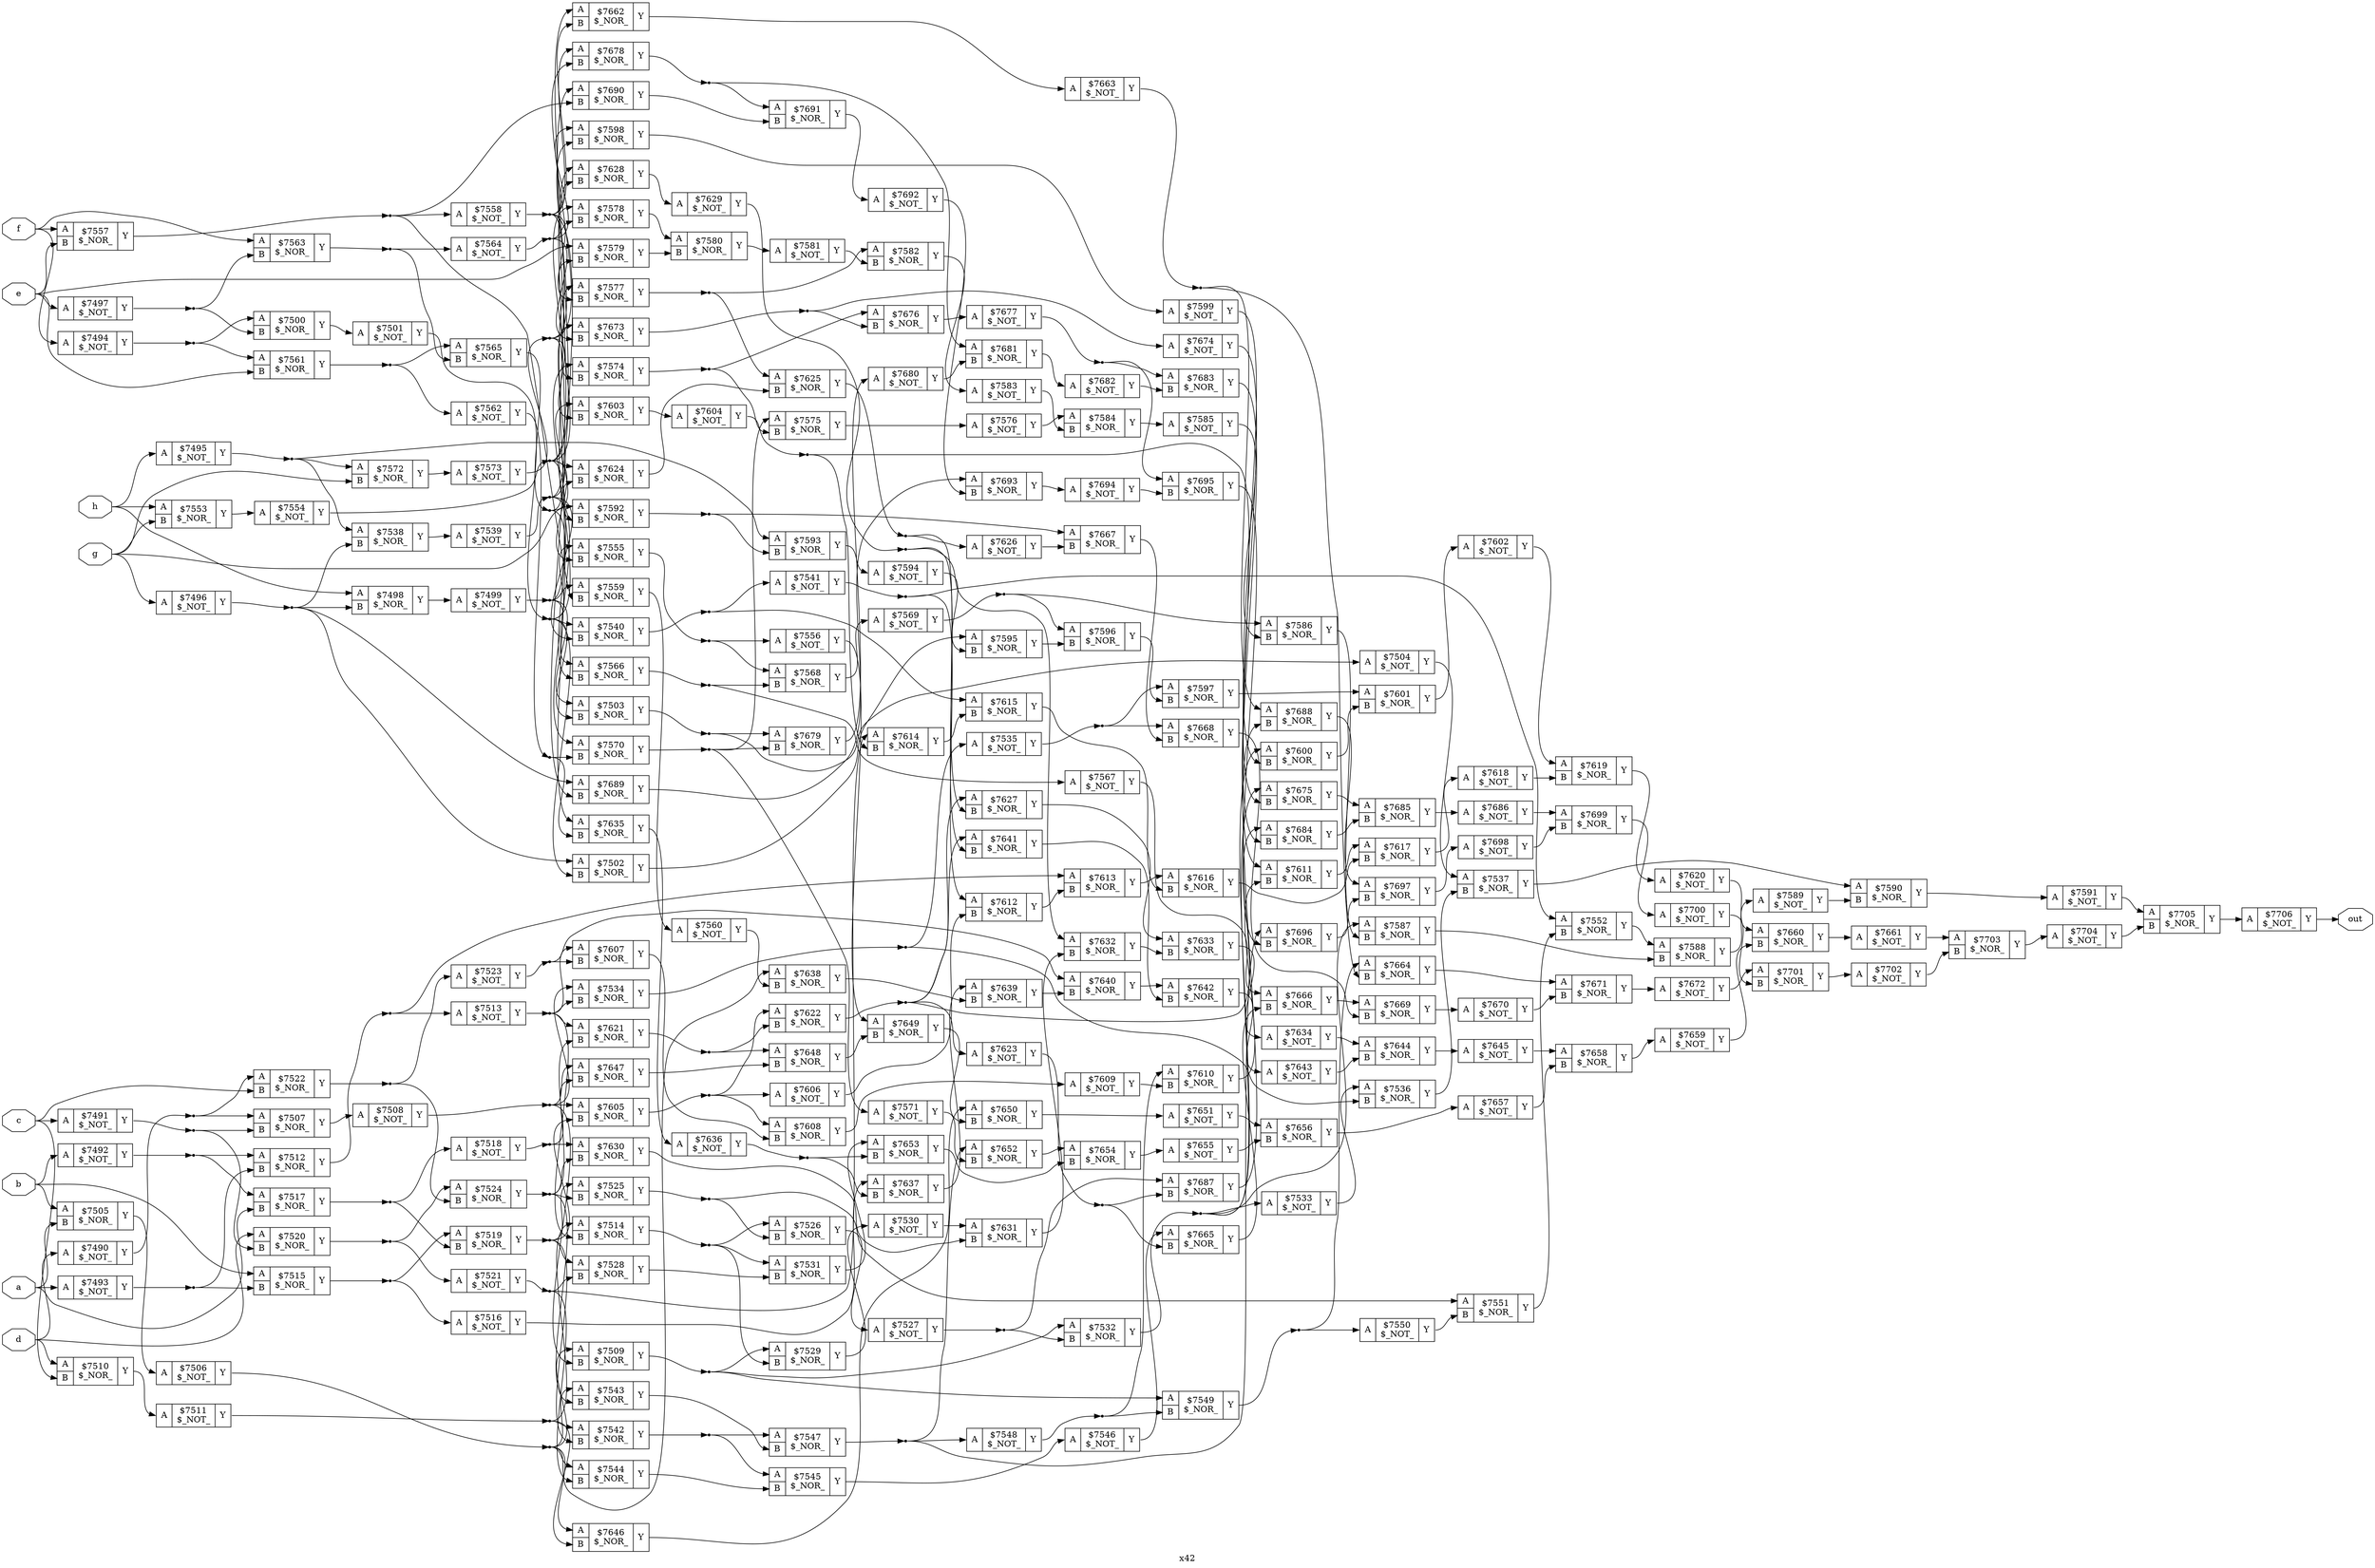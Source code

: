 digraph "x42" {
label="x42";
rankdir="LR";
remincross=true;
n217 [ shape=octagon, label="a", color="black", fontcolor="black" ];
n218 [ shape=octagon, label="b", color="black", fontcolor="black" ];
n219 [ shape=octagon, label="c", color="black", fontcolor="black" ];
n220 [ shape=octagon, label="d", color="black", fontcolor="black" ];
n221 [ shape=octagon, label="e", color="black", fontcolor="black" ];
n222 [ shape=octagon, label="f", color="black", fontcolor="black" ];
n223 [ shape=octagon, label="g", color="black", fontcolor="black" ];
n224 [ shape=octagon, label="h", color="black", fontcolor="black" ];
n225 [ shape=octagon, label="out", color="black", fontcolor="black" ];
c228 [ shape=record, label="{{<p226> A}|$7490\n$_NOT_|{<p227> Y}}" ];
c229 [ shape=record, label="{{<p226> A}|$7491\n$_NOT_|{<p227> Y}}" ];
c230 [ shape=record, label="{{<p226> A}|$7492\n$_NOT_|{<p227> Y}}" ];
c231 [ shape=record, label="{{<p226> A}|$7493\n$_NOT_|{<p227> Y}}" ];
c232 [ shape=record, label="{{<p226> A}|$7494\n$_NOT_|{<p227> Y}}" ];
c233 [ shape=record, label="{{<p226> A}|$7495\n$_NOT_|{<p227> Y}}" ];
c234 [ shape=record, label="{{<p226> A}|$7496\n$_NOT_|{<p227> Y}}" ];
c235 [ shape=record, label="{{<p226> A}|$7497\n$_NOT_|{<p227> Y}}" ];
c237 [ shape=record, label="{{<p226> A|<p236> B}|$7498\n$_NOR_|{<p227> Y}}" ];
c238 [ shape=record, label="{{<p226> A}|$7499\n$_NOT_|{<p227> Y}}" ];
c239 [ shape=record, label="{{<p226> A|<p236> B}|$7500\n$_NOR_|{<p227> Y}}" ];
c240 [ shape=record, label="{{<p226> A}|$7501\n$_NOT_|{<p227> Y}}" ];
c241 [ shape=record, label="{{<p226> A|<p236> B}|$7502\n$_NOR_|{<p227> Y}}" ];
c242 [ shape=record, label="{{<p226> A|<p236> B}|$7503\n$_NOR_|{<p227> Y}}" ];
c243 [ shape=record, label="{{<p226> A}|$7504\n$_NOT_|{<p227> Y}}" ];
c244 [ shape=record, label="{{<p226> A|<p236> B}|$7505\n$_NOR_|{<p227> Y}}" ];
c245 [ shape=record, label="{{<p226> A}|$7506\n$_NOT_|{<p227> Y}}" ];
c246 [ shape=record, label="{{<p226> A|<p236> B}|$7507\n$_NOR_|{<p227> Y}}" ];
c247 [ shape=record, label="{{<p226> A}|$7508\n$_NOT_|{<p227> Y}}" ];
c248 [ shape=record, label="{{<p226> A|<p236> B}|$7509\n$_NOR_|{<p227> Y}}" ];
c249 [ shape=record, label="{{<p226> A|<p236> B}|$7510\n$_NOR_|{<p227> Y}}" ];
c250 [ shape=record, label="{{<p226> A}|$7511\n$_NOT_|{<p227> Y}}" ];
c251 [ shape=record, label="{{<p226> A|<p236> B}|$7512\n$_NOR_|{<p227> Y}}" ];
c252 [ shape=record, label="{{<p226> A}|$7513\n$_NOT_|{<p227> Y}}" ];
c253 [ shape=record, label="{{<p226> A|<p236> B}|$7514\n$_NOR_|{<p227> Y}}" ];
c254 [ shape=record, label="{{<p226> A|<p236> B}|$7515\n$_NOR_|{<p227> Y}}" ];
c255 [ shape=record, label="{{<p226> A}|$7516\n$_NOT_|{<p227> Y}}" ];
c256 [ shape=record, label="{{<p226> A|<p236> B}|$7517\n$_NOR_|{<p227> Y}}" ];
c257 [ shape=record, label="{{<p226> A}|$7518\n$_NOT_|{<p227> Y}}" ];
c258 [ shape=record, label="{{<p226> A|<p236> B}|$7519\n$_NOR_|{<p227> Y}}" ];
c259 [ shape=record, label="{{<p226> A|<p236> B}|$7520\n$_NOR_|{<p227> Y}}" ];
c260 [ shape=record, label="{{<p226> A}|$7521\n$_NOT_|{<p227> Y}}" ];
c261 [ shape=record, label="{{<p226> A|<p236> B}|$7522\n$_NOR_|{<p227> Y}}" ];
c262 [ shape=record, label="{{<p226> A}|$7523\n$_NOT_|{<p227> Y}}" ];
c263 [ shape=record, label="{{<p226> A|<p236> B}|$7524\n$_NOR_|{<p227> Y}}" ];
c264 [ shape=record, label="{{<p226> A|<p236> B}|$7525\n$_NOR_|{<p227> Y}}" ];
c265 [ shape=record, label="{{<p226> A|<p236> B}|$7526\n$_NOR_|{<p227> Y}}" ];
c266 [ shape=record, label="{{<p226> A}|$7527\n$_NOT_|{<p227> Y}}" ];
c267 [ shape=record, label="{{<p226> A|<p236> B}|$7528\n$_NOR_|{<p227> Y}}" ];
c268 [ shape=record, label="{{<p226> A|<p236> B}|$7529\n$_NOR_|{<p227> Y}}" ];
c269 [ shape=record, label="{{<p226> A}|$7530\n$_NOT_|{<p227> Y}}" ];
c270 [ shape=record, label="{{<p226> A|<p236> B}|$7531\n$_NOR_|{<p227> Y}}" ];
c271 [ shape=record, label="{{<p226> A|<p236> B}|$7532\n$_NOR_|{<p227> Y}}" ];
c272 [ shape=record, label="{{<p226> A}|$7533\n$_NOT_|{<p227> Y}}" ];
c273 [ shape=record, label="{{<p226> A|<p236> B}|$7534\n$_NOR_|{<p227> Y}}" ];
c274 [ shape=record, label="{{<p226> A}|$7535\n$_NOT_|{<p227> Y}}" ];
c275 [ shape=record, label="{{<p226> A|<p236> B}|$7536\n$_NOR_|{<p227> Y}}" ];
c276 [ shape=record, label="{{<p226> A|<p236> B}|$7537\n$_NOR_|{<p227> Y}}" ];
c277 [ shape=record, label="{{<p226> A|<p236> B}|$7538\n$_NOR_|{<p227> Y}}" ];
c278 [ shape=record, label="{{<p226> A}|$7539\n$_NOT_|{<p227> Y}}" ];
c279 [ shape=record, label="{{<p226> A|<p236> B}|$7540\n$_NOR_|{<p227> Y}}" ];
c280 [ shape=record, label="{{<p226> A}|$7541\n$_NOT_|{<p227> Y}}" ];
c281 [ shape=record, label="{{<p226> A|<p236> B}|$7542\n$_NOR_|{<p227> Y}}" ];
c282 [ shape=record, label="{{<p226> A|<p236> B}|$7543\n$_NOR_|{<p227> Y}}" ];
c283 [ shape=record, label="{{<p226> A|<p236> B}|$7544\n$_NOR_|{<p227> Y}}" ];
c284 [ shape=record, label="{{<p226> A|<p236> B}|$7545\n$_NOR_|{<p227> Y}}" ];
c285 [ shape=record, label="{{<p226> A}|$7546\n$_NOT_|{<p227> Y}}" ];
c286 [ shape=record, label="{{<p226> A|<p236> B}|$7547\n$_NOR_|{<p227> Y}}" ];
c287 [ shape=record, label="{{<p226> A}|$7548\n$_NOT_|{<p227> Y}}" ];
c288 [ shape=record, label="{{<p226> A|<p236> B}|$7549\n$_NOR_|{<p227> Y}}" ];
c289 [ shape=record, label="{{<p226> A}|$7550\n$_NOT_|{<p227> Y}}" ];
c290 [ shape=record, label="{{<p226> A|<p236> B}|$7551\n$_NOR_|{<p227> Y}}" ];
c291 [ shape=record, label="{{<p226> A|<p236> B}|$7552\n$_NOR_|{<p227> Y}}" ];
c292 [ shape=record, label="{{<p226> A|<p236> B}|$7553\n$_NOR_|{<p227> Y}}" ];
c293 [ shape=record, label="{{<p226> A}|$7554\n$_NOT_|{<p227> Y}}" ];
c294 [ shape=record, label="{{<p226> A|<p236> B}|$7555\n$_NOR_|{<p227> Y}}" ];
c295 [ shape=record, label="{{<p226> A}|$7556\n$_NOT_|{<p227> Y}}" ];
c296 [ shape=record, label="{{<p226> A|<p236> B}|$7557\n$_NOR_|{<p227> Y}}" ];
c297 [ shape=record, label="{{<p226> A}|$7558\n$_NOT_|{<p227> Y}}" ];
c298 [ shape=record, label="{{<p226> A|<p236> B}|$7559\n$_NOR_|{<p227> Y}}" ];
c299 [ shape=record, label="{{<p226> A}|$7560\n$_NOT_|{<p227> Y}}" ];
c300 [ shape=record, label="{{<p226> A|<p236> B}|$7561\n$_NOR_|{<p227> Y}}" ];
c301 [ shape=record, label="{{<p226> A}|$7562\n$_NOT_|{<p227> Y}}" ];
c302 [ shape=record, label="{{<p226> A|<p236> B}|$7563\n$_NOR_|{<p227> Y}}" ];
c303 [ shape=record, label="{{<p226> A}|$7564\n$_NOT_|{<p227> Y}}" ];
c304 [ shape=record, label="{{<p226> A|<p236> B}|$7565\n$_NOR_|{<p227> Y}}" ];
c305 [ shape=record, label="{{<p226> A|<p236> B}|$7566\n$_NOR_|{<p227> Y}}" ];
c306 [ shape=record, label="{{<p226> A}|$7567\n$_NOT_|{<p227> Y}}" ];
c307 [ shape=record, label="{{<p226> A|<p236> B}|$7568\n$_NOR_|{<p227> Y}}" ];
c308 [ shape=record, label="{{<p226> A}|$7569\n$_NOT_|{<p227> Y}}" ];
c309 [ shape=record, label="{{<p226> A|<p236> B}|$7570\n$_NOR_|{<p227> Y}}" ];
c310 [ shape=record, label="{{<p226> A}|$7571\n$_NOT_|{<p227> Y}}" ];
c311 [ shape=record, label="{{<p226> A|<p236> B}|$7572\n$_NOR_|{<p227> Y}}" ];
c312 [ shape=record, label="{{<p226> A}|$7573\n$_NOT_|{<p227> Y}}" ];
c313 [ shape=record, label="{{<p226> A|<p236> B}|$7574\n$_NOR_|{<p227> Y}}" ];
c314 [ shape=record, label="{{<p226> A|<p236> B}|$7575\n$_NOR_|{<p227> Y}}" ];
c315 [ shape=record, label="{{<p226> A}|$7576\n$_NOT_|{<p227> Y}}" ];
c316 [ shape=record, label="{{<p226> A|<p236> B}|$7577\n$_NOR_|{<p227> Y}}" ];
c317 [ shape=record, label="{{<p226> A|<p236> B}|$7578\n$_NOR_|{<p227> Y}}" ];
c318 [ shape=record, label="{{<p226> A|<p236> B}|$7579\n$_NOR_|{<p227> Y}}" ];
c319 [ shape=record, label="{{<p226> A|<p236> B}|$7580\n$_NOR_|{<p227> Y}}" ];
c320 [ shape=record, label="{{<p226> A}|$7581\n$_NOT_|{<p227> Y}}" ];
c321 [ shape=record, label="{{<p226> A|<p236> B}|$7582\n$_NOR_|{<p227> Y}}" ];
c322 [ shape=record, label="{{<p226> A}|$7583\n$_NOT_|{<p227> Y}}" ];
c323 [ shape=record, label="{{<p226> A|<p236> B}|$7584\n$_NOR_|{<p227> Y}}" ];
c324 [ shape=record, label="{{<p226> A}|$7585\n$_NOT_|{<p227> Y}}" ];
c325 [ shape=record, label="{{<p226> A|<p236> B}|$7586\n$_NOR_|{<p227> Y}}" ];
c326 [ shape=record, label="{{<p226> A|<p236> B}|$7587\n$_NOR_|{<p227> Y}}" ];
c327 [ shape=record, label="{{<p226> A|<p236> B}|$7588\n$_NOR_|{<p227> Y}}" ];
c328 [ shape=record, label="{{<p226> A}|$7589\n$_NOT_|{<p227> Y}}" ];
c329 [ shape=record, label="{{<p226> A|<p236> B}|$7590\n$_NOR_|{<p227> Y}}" ];
c330 [ shape=record, label="{{<p226> A}|$7591\n$_NOT_|{<p227> Y}}" ];
c331 [ shape=record, label="{{<p226> A|<p236> B}|$7592\n$_NOR_|{<p227> Y}}" ];
c332 [ shape=record, label="{{<p226> A|<p236> B}|$7593\n$_NOR_|{<p227> Y}}" ];
c333 [ shape=record, label="{{<p226> A}|$7594\n$_NOT_|{<p227> Y}}" ];
c334 [ shape=record, label="{{<p226> A|<p236> B}|$7595\n$_NOR_|{<p227> Y}}" ];
c335 [ shape=record, label="{{<p226> A|<p236> B}|$7596\n$_NOR_|{<p227> Y}}" ];
c336 [ shape=record, label="{{<p226> A|<p236> B}|$7597\n$_NOR_|{<p227> Y}}" ];
c337 [ shape=record, label="{{<p226> A|<p236> B}|$7598\n$_NOR_|{<p227> Y}}" ];
c338 [ shape=record, label="{{<p226> A}|$7599\n$_NOT_|{<p227> Y}}" ];
c339 [ shape=record, label="{{<p226> A|<p236> B}|$7600\n$_NOR_|{<p227> Y}}" ];
c340 [ shape=record, label="{{<p226> A|<p236> B}|$7601\n$_NOR_|{<p227> Y}}" ];
c341 [ shape=record, label="{{<p226> A}|$7602\n$_NOT_|{<p227> Y}}" ];
c342 [ shape=record, label="{{<p226> A|<p236> B}|$7603\n$_NOR_|{<p227> Y}}" ];
c343 [ shape=record, label="{{<p226> A}|$7604\n$_NOT_|{<p227> Y}}" ];
c344 [ shape=record, label="{{<p226> A|<p236> B}|$7605\n$_NOR_|{<p227> Y}}" ];
c345 [ shape=record, label="{{<p226> A}|$7606\n$_NOT_|{<p227> Y}}" ];
c346 [ shape=record, label="{{<p226> A|<p236> B}|$7607\n$_NOR_|{<p227> Y}}" ];
c347 [ shape=record, label="{{<p226> A|<p236> B}|$7608\n$_NOR_|{<p227> Y}}" ];
c348 [ shape=record, label="{{<p226> A}|$7609\n$_NOT_|{<p227> Y}}" ];
c349 [ shape=record, label="{{<p226> A|<p236> B}|$7610\n$_NOR_|{<p227> Y}}" ];
c350 [ shape=record, label="{{<p226> A|<p236> B}|$7611\n$_NOR_|{<p227> Y}}" ];
c351 [ shape=record, label="{{<p226> A|<p236> B}|$7612\n$_NOR_|{<p227> Y}}" ];
c352 [ shape=record, label="{{<p226> A|<p236> B}|$7613\n$_NOR_|{<p227> Y}}" ];
c353 [ shape=record, label="{{<p226> A|<p236> B}|$7614\n$_NOR_|{<p227> Y}}" ];
c354 [ shape=record, label="{{<p226> A|<p236> B}|$7615\n$_NOR_|{<p227> Y}}" ];
c355 [ shape=record, label="{{<p226> A|<p236> B}|$7616\n$_NOR_|{<p227> Y}}" ];
c356 [ shape=record, label="{{<p226> A|<p236> B}|$7617\n$_NOR_|{<p227> Y}}" ];
c357 [ shape=record, label="{{<p226> A}|$7618\n$_NOT_|{<p227> Y}}" ];
c358 [ shape=record, label="{{<p226> A|<p236> B}|$7619\n$_NOR_|{<p227> Y}}" ];
c359 [ shape=record, label="{{<p226> A}|$7620\n$_NOT_|{<p227> Y}}" ];
c360 [ shape=record, label="{{<p226> A|<p236> B}|$7621\n$_NOR_|{<p227> Y}}" ];
c361 [ shape=record, label="{{<p226> A|<p236> B}|$7622\n$_NOR_|{<p227> Y}}" ];
c362 [ shape=record, label="{{<p226> A}|$7623\n$_NOT_|{<p227> Y}}" ];
c363 [ shape=record, label="{{<p226> A|<p236> B}|$7624\n$_NOR_|{<p227> Y}}" ];
c364 [ shape=record, label="{{<p226> A|<p236> B}|$7625\n$_NOR_|{<p227> Y}}" ];
c365 [ shape=record, label="{{<p226> A}|$7626\n$_NOT_|{<p227> Y}}" ];
c366 [ shape=record, label="{{<p226> A|<p236> B}|$7627\n$_NOR_|{<p227> Y}}" ];
c367 [ shape=record, label="{{<p226> A|<p236> B}|$7628\n$_NOR_|{<p227> Y}}" ];
c368 [ shape=record, label="{{<p226> A}|$7629\n$_NOT_|{<p227> Y}}" ];
c369 [ shape=record, label="{{<p226> A|<p236> B}|$7630\n$_NOR_|{<p227> Y}}" ];
c370 [ shape=record, label="{{<p226> A|<p236> B}|$7631\n$_NOR_|{<p227> Y}}" ];
c371 [ shape=record, label="{{<p226> A|<p236> B}|$7632\n$_NOR_|{<p227> Y}}" ];
c372 [ shape=record, label="{{<p226> A|<p236> B}|$7633\n$_NOR_|{<p227> Y}}" ];
c373 [ shape=record, label="{{<p226> A}|$7634\n$_NOT_|{<p227> Y}}" ];
c374 [ shape=record, label="{{<p226> A|<p236> B}|$7635\n$_NOR_|{<p227> Y}}" ];
c375 [ shape=record, label="{{<p226> A}|$7636\n$_NOT_|{<p227> Y}}" ];
c376 [ shape=record, label="{{<p226> A|<p236> B}|$7637\n$_NOR_|{<p227> Y}}" ];
c377 [ shape=record, label="{{<p226> A|<p236> B}|$7638\n$_NOR_|{<p227> Y}}" ];
c378 [ shape=record, label="{{<p226> A|<p236> B}|$7639\n$_NOR_|{<p227> Y}}" ];
c379 [ shape=record, label="{{<p226> A|<p236> B}|$7640\n$_NOR_|{<p227> Y}}" ];
c380 [ shape=record, label="{{<p226> A|<p236> B}|$7641\n$_NOR_|{<p227> Y}}" ];
c381 [ shape=record, label="{{<p226> A|<p236> B}|$7642\n$_NOR_|{<p227> Y}}" ];
c382 [ shape=record, label="{{<p226> A}|$7643\n$_NOT_|{<p227> Y}}" ];
c383 [ shape=record, label="{{<p226> A|<p236> B}|$7644\n$_NOR_|{<p227> Y}}" ];
c384 [ shape=record, label="{{<p226> A}|$7645\n$_NOT_|{<p227> Y}}" ];
c385 [ shape=record, label="{{<p226> A|<p236> B}|$7646\n$_NOR_|{<p227> Y}}" ];
c386 [ shape=record, label="{{<p226> A|<p236> B}|$7647\n$_NOR_|{<p227> Y}}" ];
c387 [ shape=record, label="{{<p226> A|<p236> B}|$7648\n$_NOR_|{<p227> Y}}" ];
c388 [ shape=record, label="{{<p226> A|<p236> B}|$7649\n$_NOR_|{<p227> Y}}" ];
c389 [ shape=record, label="{{<p226> A|<p236> B}|$7650\n$_NOR_|{<p227> Y}}" ];
c390 [ shape=record, label="{{<p226> A}|$7651\n$_NOT_|{<p227> Y}}" ];
c391 [ shape=record, label="{{<p226> A|<p236> B}|$7652\n$_NOR_|{<p227> Y}}" ];
c392 [ shape=record, label="{{<p226> A|<p236> B}|$7653\n$_NOR_|{<p227> Y}}" ];
c393 [ shape=record, label="{{<p226> A|<p236> B}|$7654\n$_NOR_|{<p227> Y}}" ];
c394 [ shape=record, label="{{<p226> A}|$7655\n$_NOT_|{<p227> Y}}" ];
c395 [ shape=record, label="{{<p226> A|<p236> B}|$7656\n$_NOR_|{<p227> Y}}" ];
c396 [ shape=record, label="{{<p226> A}|$7657\n$_NOT_|{<p227> Y}}" ];
c397 [ shape=record, label="{{<p226> A|<p236> B}|$7658\n$_NOR_|{<p227> Y}}" ];
c398 [ shape=record, label="{{<p226> A}|$7659\n$_NOT_|{<p227> Y}}" ];
c399 [ shape=record, label="{{<p226> A|<p236> B}|$7660\n$_NOR_|{<p227> Y}}" ];
c400 [ shape=record, label="{{<p226> A}|$7661\n$_NOT_|{<p227> Y}}" ];
c401 [ shape=record, label="{{<p226> A|<p236> B}|$7662\n$_NOR_|{<p227> Y}}" ];
c402 [ shape=record, label="{{<p226> A}|$7663\n$_NOT_|{<p227> Y}}" ];
c403 [ shape=record, label="{{<p226> A|<p236> B}|$7664\n$_NOR_|{<p227> Y}}" ];
c404 [ shape=record, label="{{<p226> A|<p236> B}|$7665\n$_NOR_|{<p227> Y}}" ];
c405 [ shape=record, label="{{<p226> A|<p236> B}|$7666\n$_NOR_|{<p227> Y}}" ];
c406 [ shape=record, label="{{<p226> A|<p236> B}|$7667\n$_NOR_|{<p227> Y}}" ];
c407 [ shape=record, label="{{<p226> A|<p236> B}|$7668\n$_NOR_|{<p227> Y}}" ];
c408 [ shape=record, label="{{<p226> A|<p236> B}|$7669\n$_NOR_|{<p227> Y}}" ];
c409 [ shape=record, label="{{<p226> A}|$7670\n$_NOT_|{<p227> Y}}" ];
c410 [ shape=record, label="{{<p226> A|<p236> B}|$7671\n$_NOR_|{<p227> Y}}" ];
c411 [ shape=record, label="{{<p226> A}|$7672\n$_NOT_|{<p227> Y}}" ];
c412 [ shape=record, label="{{<p226> A|<p236> B}|$7673\n$_NOR_|{<p227> Y}}" ];
c413 [ shape=record, label="{{<p226> A}|$7674\n$_NOT_|{<p227> Y}}" ];
c414 [ shape=record, label="{{<p226> A|<p236> B}|$7675\n$_NOR_|{<p227> Y}}" ];
c415 [ shape=record, label="{{<p226> A|<p236> B}|$7676\n$_NOR_|{<p227> Y}}" ];
c416 [ shape=record, label="{{<p226> A}|$7677\n$_NOT_|{<p227> Y}}" ];
c417 [ shape=record, label="{{<p226> A|<p236> B}|$7678\n$_NOR_|{<p227> Y}}" ];
c418 [ shape=record, label="{{<p226> A|<p236> B}|$7679\n$_NOR_|{<p227> Y}}" ];
c419 [ shape=record, label="{{<p226> A}|$7680\n$_NOT_|{<p227> Y}}" ];
c420 [ shape=record, label="{{<p226> A|<p236> B}|$7681\n$_NOR_|{<p227> Y}}" ];
c421 [ shape=record, label="{{<p226> A}|$7682\n$_NOT_|{<p227> Y}}" ];
c422 [ shape=record, label="{{<p226> A|<p236> B}|$7683\n$_NOR_|{<p227> Y}}" ];
c423 [ shape=record, label="{{<p226> A|<p236> B}|$7684\n$_NOR_|{<p227> Y}}" ];
c424 [ shape=record, label="{{<p226> A|<p236> B}|$7685\n$_NOR_|{<p227> Y}}" ];
c425 [ shape=record, label="{{<p226> A}|$7686\n$_NOT_|{<p227> Y}}" ];
c426 [ shape=record, label="{{<p226> A|<p236> B}|$7687\n$_NOR_|{<p227> Y}}" ];
c427 [ shape=record, label="{{<p226> A|<p236> B}|$7688\n$_NOR_|{<p227> Y}}" ];
c428 [ shape=record, label="{{<p226> A|<p236> B}|$7689\n$_NOR_|{<p227> Y}}" ];
c429 [ shape=record, label="{{<p226> A|<p236> B}|$7690\n$_NOR_|{<p227> Y}}" ];
c430 [ shape=record, label="{{<p226> A|<p236> B}|$7691\n$_NOR_|{<p227> Y}}" ];
c431 [ shape=record, label="{{<p226> A}|$7692\n$_NOT_|{<p227> Y}}" ];
c432 [ shape=record, label="{{<p226> A|<p236> B}|$7693\n$_NOR_|{<p227> Y}}" ];
c433 [ shape=record, label="{{<p226> A}|$7694\n$_NOT_|{<p227> Y}}" ];
c434 [ shape=record, label="{{<p226> A|<p236> B}|$7695\n$_NOR_|{<p227> Y}}" ];
c435 [ shape=record, label="{{<p226> A|<p236> B}|$7696\n$_NOR_|{<p227> Y}}" ];
c436 [ shape=record, label="{{<p226> A|<p236> B}|$7697\n$_NOR_|{<p227> Y}}" ];
c437 [ shape=record, label="{{<p226> A}|$7698\n$_NOT_|{<p227> Y}}" ];
c438 [ shape=record, label="{{<p226> A|<p236> B}|$7699\n$_NOR_|{<p227> Y}}" ];
c439 [ shape=record, label="{{<p226> A}|$7700\n$_NOT_|{<p227> Y}}" ];
c440 [ shape=record, label="{{<p226> A|<p236> B}|$7701\n$_NOR_|{<p227> Y}}" ];
c441 [ shape=record, label="{{<p226> A}|$7702\n$_NOT_|{<p227> Y}}" ];
c442 [ shape=record, label="{{<p226> A|<p236> B}|$7703\n$_NOR_|{<p227> Y}}" ];
c443 [ shape=record, label="{{<p226> A}|$7704\n$_NOT_|{<p227> Y}}" ];
c444 [ shape=record, label="{{<p226> A|<p236> B}|$7705\n$_NOR_|{<p227> Y}}" ];
c445 [ shape=record, label="{{<p226> A}|$7706\n$_NOT_|{<p227> Y}}" ];
c319:p227:e -> c320:p226:w [color="black", label=""];
c328:p227:e -> c329:p236:w [color="black", label=""];
c409:p227:e -> c410:p236:w [color="black", label=""];
c410:p227:e -> c411:p226:w [color="black", label=""];
c411:p227:e -> c440:p226:w [color="black", label=""];
n103 [ shape=point ];
c412:p227:e -> n103:w [color="black", label=""];
n103:e -> c413:p226:w [color="black", label=""];
n103:e -> c415:p236:w [color="black", label=""];
c413:p227:e -> c414:p236:w [color="black", label=""];
c414:p227:e -> c424:p226:w [color="black", label=""];
c415:p227:e -> c416:p226:w [color="black", label=""];
n107 [ shape=point ];
c416:p227:e -> n107:w [color="black", label=""];
n107:e -> c422:p226:w [color="black", label=""];
n107:e -> c434:p226:w [color="black", label=""];
n108 [ shape=point ];
c417:p227:e -> n108:w [color="black", label=""];
n108:e -> c420:p226:w [color="black", label=""];
n108:e -> c430:p226:w [color="black", label=""];
c418:p227:e -> c419:p226:w [color="black", label=""];
n11 [ shape=point ];
c228:p227:e -> n11:w [color="black", label=""];
n11:e -> c246:p226:w [color="black", label=""];
n11:e -> c261:p226:w [color="black", label=""];
n110 [ shape=point ];
c238:p227:e -> n110:w [color="black", label=""];
n110:e -> c242:p226:w [color="black", label=""];
n110:e -> c298:p226:w [color="black", label=""];
n110:e -> c305:p226:w [color="black", label=""];
n110:e -> c316:p226:w [color="black", label=""];
c419:p227:e -> c420:p236:w [color="black", label=""];
c420:p227:e -> c421:p226:w [color="black", label=""];
c421:p227:e -> c422:p236:w [color="black", label=""];
c422:p227:e -> c423:p236:w [color="black", label=""];
c423:p227:e -> c424:p236:w [color="black", label=""];
c424:p227:e -> c425:p226:w [color="black", label=""];
c425:p227:e -> c438:p226:w [color="black", label=""];
c426:p227:e -> c427:p236:w [color="black", label=""];
c427:p227:e -> c436:p226:w [color="black", label=""];
c329:p227:e -> c330:p226:w [color="black", label=""];
c428:p227:e -> c432:p226:w [color="black", label=""];
c239:p227:e -> c240:p226:w [color="black", label=""];
c429:p227:e -> c430:p236:w [color="black", label=""];
c430:p227:e -> c431:p226:w [color="black", label=""];
c431:p227:e -> c432:p236:w [color="black", label=""];
c432:p227:e -> c433:p226:w [color="black", label=""];
c433:p227:e -> c434:p236:w [color="black", label=""];
c434:p227:e -> c435:p236:w [color="black", label=""];
c435:p227:e -> c436:p236:w [color="black", label=""];
c436:p227:e -> c437:p226:w [color="black", label=""];
c330:p227:e -> c444:p226:w [color="black", label=""];
c437:p227:e -> c438:p236:w [color="black", label=""];
c438:p227:e -> c439:p226:w [color="black", label=""];
n132 [ shape=point ];
c240:p227:e -> n132:w [color="black", label=""];
n132:e -> c241:p236:w [color="black", label=""];
n132:e -> c242:p236:w [color="black", label=""];
n132:e -> c279:p226:w [color="black", label=""];
n132:e -> c294:p226:w [color="black", label=""];
n132:e -> c313:p226:w [color="black", label=""];
c439:p227:e -> c440:p236:w [color="black", label=""];
c440:p227:e -> c441:p226:w [color="black", label=""];
c441:p227:e -> c442:p236:w [color="black", label=""];
c442:p227:e -> c443:p226:w [color="black", label=""];
c443:p227:e -> c444:p236:w [color="black", label=""];
c444:p227:e -> c445:p226:w [color="black", label=""];
c241:p227:e -> c334:p226:w [color="black", label=""];
n14 [ shape=point ];
c331:p227:e -> n14:w [color="black", label=""];
n14:e -> c332:p236:w [color="black", label=""];
n14:e -> c406:p226:w [color="black", label=""];
n140 [ shape=point ];
c242:p227:e -> n140:w [color="black", label=""];
n140:e -> c243:p226:w [color="black", label=""];
n140:e -> c418:p226:w [color="black", label=""];
c243:p227:e -> c276:p226:w [color="black", label=""];
c244:p227:e -> c245:p226:w [color="black", label=""];
n143 [ shape=point ];
c245:p227:e -> n143:w [color="black", label=""];
n143:e -> c248:p226:w [color="black", label=""];
n143:e -> c282:p226:w [color="black", label=""];
n143:e -> c283:p226:w [color="black", label=""];
n143:e -> c377:p226:w [color="black", label=""];
n143:e -> c385:p226:w [color="black", label=""];
c246:p227:e -> c247:p226:w [color="black", label=""];
n145 [ shape=point ];
c247:p227:e -> n145:w [color="black", label=""];
n145:e -> c248:p236:w [color="black", label=""];
n145:e -> c273:p226:w [color="black", label=""];
n145:e -> c344:p226:w [color="black", label=""];
n145:e -> c386:p226:w [color="black", label=""];
n146 [ shape=point ];
c248:p227:e -> n146:w [color="black", label=""];
n146:e -> c268:p226:w [color="black", label=""];
n146:e -> c271:p226:w [color="black", label=""];
n146:e -> c288:p226:w [color="black", label=""];
c249:p227:e -> c250:p226:w [color="black", label=""];
n148 [ shape=point ];
c250:p227:e -> n148:w [color="black", label=""];
n148:e -> c253:p226:w [color="black", label=""];
n148:e -> c281:p226:w [color="black", label=""];
n148:e -> c385:p236:w [color="black", label=""];
n149 [ shape=point ];
c251:p227:e -> n149:w [color="black", label=""];
n149:e -> c252:p226:w [color="black", label=""];
n149:e -> c352:p226:w [color="black", label=""];
c332:p227:e -> c333:p226:w [color="black", label=""];
n150 [ shape=point ];
c252:p227:e -> n150:w [color="black", label=""];
n150:e -> c253:p236:w [color="black", label=""];
n150:e -> c273:p236:w [color="black", label=""];
n150:e -> c346:p226:w [color="black", label=""];
n150:e -> c360:p226:w [color="black", label=""];
n151 [ shape=point ];
c253:p227:e -> n151:w [color="black", label=""];
n151:e -> c265:p226:w [color="black", label=""];
n151:e -> c268:p236:w [color="black", label=""];
n151:e -> c270:p226:w [color="black", label=""];
n152 [ shape=point ];
c254:p227:e -> n152:w [color="black", label=""];
n152:e -> c255:p226:w [color="black", label=""];
n152:e -> c258:p226:w [color="black", label=""];
c255:p227:e -> c376:p226:w [color="black", label=""];
n154 [ shape=point ];
c256:p227:e -> n154:w [color="black", label=""];
n154:e -> c257:p226:w [color="black", label=""];
n154:e -> c258:p236:w [color="black", label=""];
n155 [ shape=point ];
c257:p227:e -> n155:w [color="black", label=""];
n155:e -> c369:p226:w [color="black", label=""];
n155:e -> c386:p236:w [color="black", label=""];
n156 [ shape=point ];
c258:p227:e -> n156:w [color="black", label=""];
n156:e -> c264:p226:w [color="black", label=""];
n156:e -> c267:p226:w [color="black", label=""];
n156:e -> c281:p236:w [color="black", label=""];
n156:e -> c344:p236:w [color="black", label=""];
n157 [ shape=point ];
c259:p227:e -> n157:w [color="black", label=""];
n157:e -> c260:p226:w [color="black", label=""];
n157:e -> c263:p226:w [color="black", label=""];
n158 [ shape=point ];
c260:p227:e -> n158:w [color="black", label=""];
n158:e -> c267:p236:w [color="black", label=""];
n158:e -> c283:p236:w [color="black", label=""];
n158:e -> c353:p226:w [color="black", label=""];
n159 [ shape=point ];
c261:p227:e -> n159:w [color="black", label=""];
n159:e -> c262:p226:w [color="black", label=""];
n159:e -> c263:p236:w [color="black", label=""];
c333:p227:e -> c334:p236:w [color="black", label=""];
n160 [ shape=point ];
c262:p227:e -> n160:w [color="black", label=""];
n160:e -> c346:p236:w [color="black", label=""];
n160:e -> c379:p226:w [color="black", label=""];
n161 [ shape=point ];
c263:p227:e -> n161:w [color="black", label=""];
n161:e -> c264:p236:w [color="black", label=""];
n161:e -> c282:p236:w [color="black", label=""];
n161:e -> c360:p236:w [color="black", label=""];
n161:e -> c369:p236:w [color="black", label=""];
n162 [ shape=point ];
c264:p227:e -> n162:w [color="black", label=""];
n162:e -> c265:p236:w [color="black", label=""];
n162:e -> c290:p226:w [color="black", label=""];
c265:p227:e -> c266:p226:w [color="black", label=""];
n164 [ shape=point ];
c266:p227:e -> n164:w [color="black", label=""];
n164:e -> c271:p236:w [color="black", label=""];
n164:e -> c426:p226:w [color="black", label=""];
c267:p227:e -> c270:p236:w [color="black", label=""];
c268:p227:e -> c269:p226:w [color="black", label=""];
c269:p227:e -> c370:p226:w [color="black", label=""];
c270:p227:e -> c392:p226:w [color="black", label=""];
n169 [ shape=point ];
c271:p227:e -> n169:w [color="black", label=""];
n169:e -> c272:p226:w [color="black", label=""];
n169:e -> c326:p226:w [color="black", label=""];
n169:e -> c339:p226:w [color="black", label=""];
n169:e -> c414:p226:w [color="black", label=""];
c334:p227:e -> c335:p236:w [color="black", label=""];
c272:p227:e -> c275:p226:w [color="black", label=""];
n171 [ shape=point ];
c273:p227:e -> n171:w [color="black", label=""];
n171:e -> c274:p226:w [color="black", label=""];
n171:e -> c275:p236:w [color="black", label=""];
n172 [ shape=point ];
c274:p227:e -> n172:w [color="black", label=""];
n172:e -> c336:p226:w [color="black", label=""];
n172:e -> c407:p226:w [color="black", label=""];
c275:p227:e -> c276:p236:w [color="black", label=""];
c276:p227:e -> c329:p226:w [color="black", label=""];
c277:p227:e -> c278:p226:w [color="black", label=""];
n176 [ shape=point ];
c278:p227:e -> n176:w [color="black", label=""];
n176:e -> c279:p236:w [color="black", label=""];
n176:e -> c309:p226:w [color="black", label=""];
n176:e -> c367:p226:w [color="black", label=""];
n176:e -> c412:p226:w [color="black", label=""];
n177 [ shape=point ];
c279:p227:e -> n177:w [color="black", label=""];
n177:e -> c280:p226:w [color="black", label=""];
n177:e -> c354:p226:w [color="black", label=""];
n178 [ shape=point ];
c280:p227:e -> n178:w [color="black", label=""];
n178:e -> c291:p226:w [color="black", label=""];
n178:e -> c351:p226:w [color="black", label=""];
n179 [ shape=point ];
c281:p227:e -> n179:w [color="black", label=""];
n179:e -> c284:p226:w [color="black", label=""];
n179:e -> c286:p226:w [color="black", label=""];
c335:p227:e -> c336:p236:w [color="black", label=""];
c282:p227:e -> c286:p236:w [color="black", label=""];
c283:p227:e -> c284:p236:w [color="black", label=""];
c284:p227:e -> c285:p226:w [color="black", label=""];
c285:p227:e -> c404:p226:w [color="black", label=""];
n184 [ shape=point ];
c286:p227:e -> n184:w [color="black", label=""];
n184:e -> c287:p226:w [color="black", label=""];
n184:e -> c391:p226:w [color="black", label=""];
n184:e -> c435:p226:w [color="black", label=""];
n185 [ shape=point ];
c287:p227:e -> n185:w [color="black", label=""];
n185:e -> c288:p236:w [color="black", label=""];
n185:e -> c349:p226:w [color="black", label=""];
n186 [ shape=point ];
c288:p227:e -> n186:w [color="black", label=""];
n186:e -> c289:p226:w [color="black", label=""];
n186:e -> c403:p226:w [color="black", label=""];
c289:p227:e -> c290:p236:w [color="black", label=""];
c290:p227:e -> c291:p236:w [color="black", label=""];
c291:p227:e -> c327:p226:w [color="black", label=""];
c336:p227:e -> c340:p226:w [color="black", label=""];
c292:p227:e -> c293:p226:w [color="black", label=""];
n191 [ shape=point ];
c293:p227:e -> n191:w [color="black", label=""];
n191:e -> c294:p236:w [color="black", label=""];
n191:e -> c317:p226:w [color="black", label=""];
n191:e -> c363:p226:w [color="black", label=""];
n191:e -> c374:p226:w [color="black", label=""];
n191:e -> c401:p226:w [color="black", label=""];
n191:e -> c429:p226:w [color="black", label=""];
n192 [ shape=point ];
c294:p227:e -> n192:w [color="black", label=""];
n192:e -> c295:p226:w [color="black", label=""];
n192:e -> c307:p226:w [color="black", label=""];
c295:p227:e -> c388:p226:w [color="black", label=""];
n194 [ shape=point ];
c296:p227:e -> n194:w [color="black", label=""];
n194:e -> c297:p226:w [color="black", label=""];
n194:e -> c298:p236:w [color="black", label=""];
n194:e -> c429:p236:w [color="black", label=""];
n195 [ shape=point ];
c297:p227:e -> n195:w [color="black", label=""];
n195:e -> c316:p236:w [color="black", label=""];
n195:e -> c331:p236:w [color="black", label=""];
n195:e -> c367:p236:w [color="black", label=""];
n195:e -> c401:p236:w [color="black", label=""];
n195:e -> c417:p226:w [color="black", label=""];
n195:e -> c428:p236:w [color="black", label=""];
c298:p227:e -> c299:p226:w [color="black", label=""];
c299:p227:e -> c377:p236:w [color="black", label=""];
n198 [ shape=point ];
c300:p227:e -> n198:w [color="black", label=""];
n198:e -> c301:p226:w [color="black", label=""];
n198:e -> c304:p226:w [color="black", label=""];
n199 [ shape=point ];
c301:p227:e -> n199:w [color="black", label=""];
n199:e -> c309:p236:w [color="black", label=""];
n199:e -> c374:p236:w [color="black", label=""];
c320:p227:e -> c321:p236:w [color="black", label=""];
c337:p227:e -> c338:p226:w [color="black", label=""];
n200 [ shape=point ];
c302:p227:e -> n200:w [color="black", label=""];
n200:e -> c303:p226:w [color="black", label=""];
n200:e -> c304:p236:w [color="black", label=""];
n201 [ shape=point ];
c303:p227:e -> n201:w [color="black", label=""];
n201:e -> c317:p236:w [color="black", label=""];
n201:e -> c337:p226:w [color="black", label=""];
n201:e -> c412:p236:w [color="black", label=""];
n202 [ shape=point ];
c304:p227:e -> n202:w [color="black", label=""];
n202:e -> c305:p236:w [color="black", label=""];
n202:e -> c342:p226:w [color="black", label=""];
n202:e -> c363:p236:w [color="black", label=""];
n203 [ shape=point ];
c305:p227:e -> n203:w [color="black", label=""];
n203:e -> c306:p226:w [color="black", label=""];
n203:e -> c307:p236:w [color="black", label=""];
c306:p227:e -> c405:p226:w [color="black", label=""];
c307:p227:e -> c308:p226:w [color="black", label=""];
n206 [ shape=point ];
c308:p227:e -> n206:w [color="black", label=""];
n206:e -> c325:p226:w [color="black", label=""];
n206:e -> c335:p226:w [color="black", label=""];
n207 [ shape=point ];
c309:p227:e -> n207:w [color="black", label=""];
n207:e -> c310:p226:w [color="black", label=""];
n207:e -> c314:p226:w [color="black", label=""];
n207:e -> c418:p236:w [color="black", label=""];
c310:p227:e -> c391:p236:w [color="black", label=""];
c311:p227:e -> c312:p226:w [color="black", label=""];
c338:p227:e -> c339:p236:w [color="black", label=""];
n210 [ shape=point ];
c312:p227:e -> n210:w [color="black", label=""];
n210:e -> c313:p236:w [color="black", label=""];
n210:e -> c318:p236:w [color="black", label=""];
n210:e -> c337:p236:w [color="black", label=""];
n210:e -> c342:p236:w [color="black", label=""];
n210:e -> c417:p236:w [color="black", label=""];
n211 [ shape=point ];
c313:p227:e -> n211:w [color="black", label=""];
n211:e -> c314:p236:w [color="black", label=""];
n211:e -> c415:p226:w [color="black", label=""];
c314:p227:e -> c315:p226:w [color="black", label=""];
c315:p227:e -> c323:p226:w [color="black", label=""];
n214 [ shape=point ];
c316:p227:e -> n214:w [color="black", label=""];
n214:e -> c321:p226:w [color="black", label=""];
n214:e -> c364:p226:w [color="black", label=""];
c317:p227:e -> c319:p226:w [color="black", label=""];
c318:p227:e -> c319:p236:w [color="black", label=""];
n217:e -> c231:p226:w [color="black", label=""];
n217:e -> c244:p236:w [color="black", label=""];
n217:e -> c256:p236:w [color="black", label=""];
n218:e -> c230:p226:w [color="black", label=""];
n218:e -> c244:p226:w [color="black", label=""];
n218:e -> c254:p226:w [color="black", label=""];
n219:e -> c229:p226:w [color="black", label=""];
n219:e -> c249:p236:w [color="black", label=""];
n219:e -> c261:p236:w [color="black", label=""];
n22 [ shape=point ];
c229:p227:e -> n22:w [color="black", label=""];
n22:e -> c246:p236:w [color="black", label=""];
n22:e -> c259:p236:w [color="black", label=""];
n220:e -> c228:p226:w [color="black", label=""];
n220:e -> c249:p226:w [color="black", label=""];
n220:e -> c259:p226:w [color="black", label=""];
n221:e -> c235:p226:w [color="black", label=""];
n221:e -> c296:p236:w [color="black", label=""];
n221:e -> c300:p236:w [color="black", label=""];
n221:e -> c318:p226:w [color="black", label=""];
n222:e -> c232:p226:w [color="black", label=""];
n222:e -> c296:p226:w [color="black", label=""];
n222:e -> c302:p226:w [color="black", label=""];
n223:e -> c234:p226:w [color="black", label=""];
n223:e -> c292:p236:w [color="black", label=""];
n223:e -> c311:p236:w [color="black", label=""];
n223:e -> c331:p226:w [color="black", label=""];
n224:e -> c233:p226:w [color="black", label=""];
n224:e -> c237:p226:w [color="black", label=""];
n224:e -> c292:p226:w [color="black", label=""];
c445:p227:e -> n225:w [color="black", label=""];
c339:p227:e -> c340:p236:w [color="black", label=""];
c340:p227:e -> c341:p226:w [color="black", label=""];
c341:p227:e -> c358:p226:w [color="black", label=""];
c342:p227:e -> c343:p226:w [color="black", label=""];
n27 [ shape=point ];
c343:p227:e -> n27:w [color="black", label=""];
n27:e -> c350:p226:w [color="black", label=""];
n27:e -> c353:p236:w [color="black", label=""];
n28 [ shape=point ];
c344:p227:e -> n28:w [color="black", label=""];
n28:e -> c345:p226:w [color="black", label=""];
n28:e -> c347:p226:w [color="black", label=""];
n28:e -> c361:p226:w [color="black", label=""];
c345:p227:e -> c351:p236:w [color="black", label=""];
c321:p227:e -> c322:p226:w [color="black", label=""];
c346:p227:e -> c347:p236:w [color="black", label=""];
c347:p227:e -> c348:p226:w [color="black", label=""];
c348:p227:e -> c349:p236:w [color="black", label=""];
n33 [ shape=point ];
c230:p227:e -> n33:w [color="black", label=""];
n33:e -> c251:p226:w [color="black", label=""];
n33:e -> c256:p226:w [color="black", label=""];
c349:p227:e -> c350:p236:w [color="black", label=""];
c350:p227:e -> c356:p226:w [color="black", label=""];
c351:p227:e -> c352:p236:w [color="black", label=""];
c352:p227:e -> c355:p226:w [color="black", label=""];
c353:p227:e -> c354:p236:w [color="black", label=""];
c354:p227:e -> c355:p236:w [color="black", label=""];
c322:p227:e -> c323:p236:w [color="black", label=""];
c355:p227:e -> c356:p236:w [color="black", label=""];
c356:p227:e -> c357:p226:w [color="black", label=""];
c357:p227:e -> c358:p236:w [color="black", label=""];
c358:p227:e -> c359:p226:w [color="black", label=""];
n44 [ shape=point ];
c231:p227:e -> n44:w [color="black", label=""];
n44:e -> c251:p236:w [color="black", label=""];
n44:e -> c254:p236:w [color="black", label=""];
c359:p227:e -> c399:p226:w [color="black", label=""];
n46 [ shape=point ];
c360:p227:e -> n46:w [color="black", label=""];
n46:e -> c361:p236:w [color="black", label=""];
n46:e -> c387:p226:w [color="black", label=""];
n47 [ shape=point ];
c361:p227:e -> n47:w [color="black", label=""];
n47:e -> c362:p226:w [color="black", label=""];
n47:e -> c366:p226:w [color="black", label=""];
n47:e -> c380:p226:w [color="black", label=""];
n47:e -> c423:p226:w [color="black", label=""];
n48 [ shape=point ];
c362:p227:e -> n48:w [color="black", label=""];
n48:e -> c404:p236:w [color="black", label=""];
n48:e -> c426:p236:w [color="black", label=""];
c363:p227:e -> c364:p236:w [color="black", label=""];
c323:p227:e -> c324:p226:w [color="black", label=""];
n50 [ shape=point ];
c364:p227:e -> n50:w [color="black", label=""];
n50:e -> c365:p226:w [color="black", label=""];
n50:e -> c366:p236:w [color="black", label=""];
c365:p227:e -> c406:p236:w [color="black", label=""];
c366:p227:e -> c372:p226:w [color="black", label=""];
c367:p227:e -> c368:p226:w [color="black", label=""];
n54 [ shape=point ];
c368:p227:e -> n54:w [color="black", label=""];
n54:e -> c371:p226:w [color="black", label=""];
n54:e -> c380:p236:w [color="black", label=""];
n55 [ shape=point ];
c232:p227:e -> n55:w [color="black", label=""];
n55:e -> c239:p226:w [color="black", label=""];
n55:e -> c300:p226:w [color="black", label=""];
c369:p227:e -> c370:p236:w [color="black", label=""];
c370:p227:e -> c371:p236:w [color="black", label=""];
c371:p227:e -> c372:p236:w [color="black", label=""];
c372:p227:e -> c373:p226:w [color="black", label=""];
c324:p227:e -> c325:p236:w [color="black", label=""];
c373:p227:e -> c383:p226:w [color="black", label=""];
c374:p227:e -> c375:p226:w [color="black", label=""];
n62 [ shape=point ];
c375:p227:e -> n62:w [color="black", label=""];
n62:e -> c376:p236:w [color="black", label=""];
n62:e -> c392:p236:w [color="black", label=""];
c376:p227:e -> c378:p226:w [color="black", label=""];
c377:p227:e -> c378:p236:w [color="black", label=""];
c378:p227:e -> c379:p236:w [color="black", label=""];
n66 [ shape=point ];
c233:p227:e -> n66:w [color="black", label=""];
n66:e -> c277:p226:w [color="black", label=""];
n66:e -> c311:p226:w [color="black", label=""];
n66:e -> c332:p226:w [color="black", label=""];
c379:p227:e -> c381:p226:w [color="black", label=""];
c380:p227:e -> c381:p236:w [color="black", label=""];
c381:p227:e -> c382:p226:w [color="black", label=""];
c325:p227:e -> c326:p236:w [color="black", label=""];
c382:p227:e -> c383:p236:w [color="black", label=""];
c383:p227:e -> c384:p226:w [color="black", label=""];
c384:p227:e -> c397:p226:w [color="black", label=""];
c385:p227:e -> c389:p226:w [color="black", label=""];
c386:p227:e -> c387:p236:w [color="black", label=""];
c387:p227:e -> c388:p236:w [color="black", label=""];
c388:p227:e -> c389:p236:w [color="black", label=""];
n77 [ shape=point ];
c234:p227:e -> n77:w [color="black", label=""];
n77:e -> c237:p236:w [color="black", label=""];
n77:e -> c241:p226:w [color="black", label=""];
n77:e -> c277:p236:w [color="black", label=""];
n77:e -> c428:p226:w [color="black", label=""];
c389:p227:e -> c390:p226:w [color="black", label=""];
c390:p227:e -> c395:p226:w [color="black", label=""];
c326:p227:e -> c327:p236:w [color="black", label=""];
c391:p227:e -> c393:p226:w [color="black", label=""];
c392:p227:e -> c393:p236:w [color="black", label=""];
c393:p227:e -> c394:p226:w [color="black", label=""];
c394:p227:e -> c395:p236:w [color="black", label=""];
c395:p227:e -> c396:p226:w [color="black", label=""];
c396:p227:e -> c397:p236:w [color="black", label=""];
c397:p227:e -> c398:p226:w [color="black", label=""];
c398:p227:e -> c399:p236:w [color="black", label=""];
n88 [ shape=point ];
c235:p227:e -> n88:w [color="black", label=""];
n88:e -> c239:p236:w [color="black", label=""];
n88:e -> c302:p236:w [color="black", label=""];
c399:p227:e -> c400:p226:w [color="black", label=""];
c327:p227:e -> c328:p226:w [color="black", label=""];
c400:p227:e -> c442:p226:w [color="black", label=""];
c401:p227:e -> c402:p226:w [color="black", label=""];
n92 [ shape=point ];
c402:p227:e -> n92:w [color="black", label=""];
n92:e -> c403:p236:w [color="black", label=""];
n92:e -> c427:p226:w [color="black", label=""];
c403:p227:e -> c410:p226:w [color="black", label=""];
c404:p227:e -> c405:p236:w [color="black", label=""];
c405:p227:e -> c408:p226:w [color="black", label=""];
c406:p227:e -> c407:p236:w [color="black", label=""];
c407:p227:e -> c408:p236:w [color="black", label=""];
c408:p227:e -> c409:p226:w [color="black", label=""];
c237:p227:e -> c238:p226:w [color="black", label=""];
}
